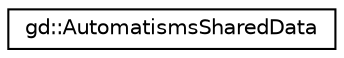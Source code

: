 digraph "Graphical Class Hierarchy"
{
  edge [fontname="Helvetica",fontsize="10",labelfontname="Helvetica",labelfontsize="10"];
  node [fontname="Helvetica",fontsize="10",shape=record];
  rankdir="LR";
  Node1 [label="gd::AutomatismsSharedData",height=0.2,width=0.4,color="black", fillcolor="white", style="filled",URL="$classgd_1_1_automatisms_shared_data.html",tooltip="Base class for defining data shared by automatisms having the same type and name. ..."];
}
